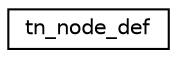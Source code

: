 digraph "Graphical Class Hierarchy"
{
  edge [fontname="Helvetica",fontsize="10",labelfontname="Helvetica",labelfontsize="10"];
  node [fontname="Helvetica",fontsize="10",shape=record];
  rankdir="LR";
  Node0 [label="tn_node_def",height=0.2,width=0.4,color="black", fillcolor="white", style="filled",URL="$classtn__node__def.html"];
}
